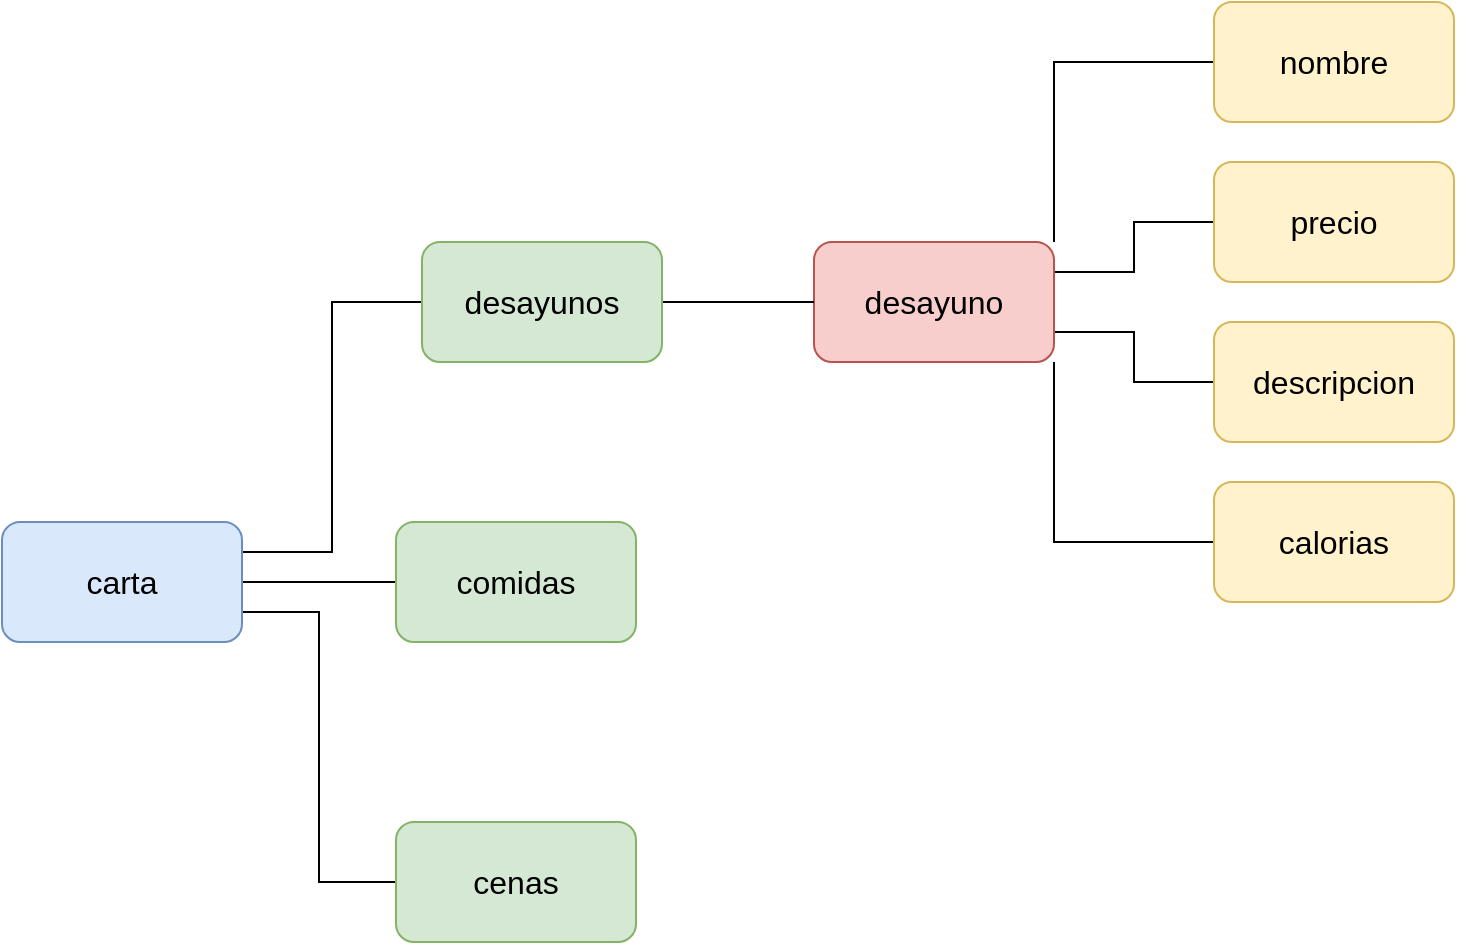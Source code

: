 <mxfile version="26.0.14">
  <diagram name="Página-1" id="F-59LpEhGO85rMhETLUA">
    <mxGraphModel dx="867" dy="737" grid="1" gridSize="10" guides="1" tooltips="1" connect="1" arrows="1" fold="1" page="1" pageScale="1" pageWidth="827" pageHeight="1169" math="0" shadow="0">
      <root>
        <mxCell id="0" />
        <mxCell id="1" parent="0" />
        <mxCell id="BgHW2qUL_H9sj69DfNEI-9" style="edgeStyle=orthogonalEdgeStyle;rounded=0;orthogonalLoop=1;jettySize=auto;html=1;exitX=1;exitY=0.25;exitDx=0;exitDy=0;entryX=0;entryY=0.5;entryDx=0;entryDy=0;endArrow=none;startFill=0;" parent="1" source="BgHW2qUL_H9sj69DfNEI-1" target="BgHW2qUL_H9sj69DfNEI-8" edge="1">
          <mxGeometry relative="1" as="geometry" />
        </mxCell>
        <mxCell id="BgHW2qUL_H9sj69DfNEI-22" style="edgeStyle=orthogonalEdgeStyle;rounded=0;orthogonalLoop=1;jettySize=auto;html=1;exitX=1;exitY=0.5;exitDx=0;exitDy=0;entryX=0;entryY=0.5;entryDx=0;entryDy=0;endArrow=none;startFill=0;" parent="1" source="BgHW2qUL_H9sj69DfNEI-1" target="BgHW2qUL_H9sj69DfNEI-20" edge="1">
          <mxGeometry relative="1" as="geometry" />
        </mxCell>
        <mxCell id="BgHW2qUL_H9sj69DfNEI-23" style="edgeStyle=orthogonalEdgeStyle;rounded=0;orthogonalLoop=1;jettySize=auto;html=1;exitX=1;exitY=0.75;exitDx=0;exitDy=0;entryX=0;entryY=0.5;entryDx=0;entryDy=0;endArrow=none;startFill=0;" parent="1" source="BgHW2qUL_H9sj69DfNEI-1" target="BgHW2qUL_H9sj69DfNEI-21" edge="1">
          <mxGeometry relative="1" as="geometry" />
        </mxCell>
        <mxCell id="BgHW2qUL_H9sj69DfNEI-1" value="&lt;font style=&quot;font-size: 16px;&quot;&gt;carta&lt;/font&gt;" style="rounded=1;whiteSpace=wrap;html=1;fillColor=#dae8fc;strokeColor=#6c8ebf;" parent="1" vertex="1">
          <mxGeometry x="8" y="290" width="120" height="60" as="geometry" />
        </mxCell>
        <mxCell id="BgHW2qUL_H9sj69DfNEI-16" style="edgeStyle=orthogonalEdgeStyle;rounded=0;orthogonalLoop=1;jettySize=auto;html=1;exitX=1;exitY=0;exitDx=0;exitDy=0;entryX=0;entryY=0.5;entryDx=0;entryDy=0;endArrow=none;startFill=0;" parent="1" source="BgHW2qUL_H9sj69DfNEI-2" target="BgHW2qUL_H9sj69DfNEI-4" edge="1">
          <mxGeometry relative="1" as="geometry" />
        </mxCell>
        <mxCell id="BgHW2qUL_H9sj69DfNEI-17" style="edgeStyle=orthogonalEdgeStyle;rounded=0;orthogonalLoop=1;jettySize=auto;html=1;exitX=1;exitY=0.25;exitDx=0;exitDy=0;entryX=0;entryY=0.5;entryDx=0;entryDy=0;endArrow=none;startFill=0;" parent="1" source="BgHW2qUL_H9sj69DfNEI-2" target="BgHW2qUL_H9sj69DfNEI-7" edge="1">
          <mxGeometry relative="1" as="geometry" />
        </mxCell>
        <mxCell id="BgHW2qUL_H9sj69DfNEI-18" style="edgeStyle=orthogonalEdgeStyle;rounded=0;orthogonalLoop=1;jettySize=auto;html=1;exitX=1;exitY=0.75;exitDx=0;exitDy=0;entryX=0;entryY=0.5;entryDx=0;entryDy=0;endArrow=none;startFill=0;" parent="1" source="BgHW2qUL_H9sj69DfNEI-2" target="BgHW2qUL_H9sj69DfNEI-6" edge="1">
          <mxGeometry relative="1" as="geometry" />
        </mxCell>
        <mxCell id="BgHW2qUL_H9sj69DfNEI-19" style="edgeStyle=orthogonalEdgeStyle;rounded=0;orthogonalLoop=1;jettySize=auto;html=1;exitX=1;exitY=1;exitDx=0;exitDy=0;entryX=0;entryY=0.5;entryDx=0;entryDy=0;endArrow=none;startFill=0;" parent="1" source="BgHW2qUL_H9sj69DfNEI-2" target="BgHW2qUL_H9sj69DfNEI-5" edge="1">
          <mxGeometry relative="1" as="geometry" />
        </mxCell>
        <mxCell id="BgHW2qUL_H9sj69DfNEI-2" value="&lt;font style=&quot;font-size: 16px;&quot;&gt;desayuno&lt;/font&gt;" style="rounded=1;whiteSpace=wrap;html=1;fillColor=#f8cecc;strokeColor=#b85450;" parent="1" vertex="1">
          <mxGeometry x="414" y="150" width="120" height="60" as="geometry" />
        </mxCell>
        <mxCell id="BgHW2qUL_H9sj69DfNEI-4" value="&lt;font style=&quot;font-size: 16px;&quot;&gt;nombre&lt;/font&gt;" style="rounded=1;whiteSpace=wrap;html=1;fillColor=#fff2cc;strokeColor=#d6b656;" parent="1" vertex="1">
          <mxGeometry x="614" y="30" width="120" height="60" as="geometry" />
        </mxCell>
        <mxCell id="BgHW2qUL_H9sj69DfNEI-5" value="&lt;font style=&quot;font-size: 16px;&quot;&gt;calorias&lt;/font&gt;" style="rounded=1;whiteSpace=wrap;html=1;fillColor=#fff2cc;strokeColor=#d6b656;" parent="1" vertex="1">
          <mxGeometry x="614" y="270" width="120" height="60" as="geometry" />
        </mxCell>
        <mxCell id="BgHW2qUL_H9sj69DfNEI-6" value="&lt;font style=&quot;font-size: 16px;&quot;&gt;descripcion&lt;/font&gt;" style="rounded=1;whiteSpace=wrap;html=1;fillColor=#fff2cc;strokeColor=#d6b656;" parent="1" vertex="1">
          <mxGeometry x="614" y="190" width="120" height="60" as="geometry" />
        </mxCell>
        <mxCell id="BgHW2qUL_H9sj69DfNEI-7" value="&lt;font style=&quot;font-size: 16px;&quot;&gt;precio&lt;/font&gt;" style="rounded=1;whiteSpace=wrap;html=1;fillColor=#fff2cc;strokeColor=#d6b656;" parent="1" vertex="1">
          <mxGeometry x="614" y="110" width="120" height="60" as="geometry" />
        </mxCell>
        <mxCell id="BgHW2qUL_H9sj69DfNEI-14" style="edgeStyle=orthogonalEdgeStyle;rounded=0;orthogonalLoop=1;jettySize=auto;html=1;exitX=1;exitY=0.5;exitDx=0;exitDy=0;entryX=0;entryY=0.5;entryDx=0;entryDy=0;endArrow=none;startFill=0;" parent="1" source="BgHW2qUL_H9sj69DfNEI-8" target="BgHW2qUL_H9sj69DfNEI-2" edge="1">
          <mxGeometry relative="1" as="geometry" />
        </mxCell>
        <mxCell id="BgHW2qUL_H9sj69DfNEI-8" value="&lt;font style=&quot;font-size: 16px;&quot;&gt;desayunos&lt;/font&gt;" style="rounded=1;whiteSpace=wrap;html=1;fillColor=#d5e8d4;strokeColor=#82b366;" parent="1" vertex="1">
          <mxGeometry x="218" y="150" width="120" height="60" as="geometry" />
        </mxCell>
        <mxCell id="BgHW2qUL_H9sj69DfNEI-20" value="&lt;font style=&quot;font-size: 16px;&quot;&gt;comidas&lt;/font&gt;" style="rounded=1;whiteSpace=wrap;html=1;fillColor=#d5e8d4;strokeColor=#82b366;" parent="1" vertex="1">
          <mxGeometry x="205" y="290" width="120" height="60" as="geometry" />
        </mxCell>
        <mxCell id="BgHW2qUL_H9sj69DfNEI-21" value="&lt;font style=&quot;font-size: 16px;&quot;&gt;cenas&lt;/font&gt;" style="rounded=1;whiteSpace=wrap;html=1;fillColor=#d5e8d4;strokeColor=#82b366;" parent="1" vertex="1">
          <mxGeometry x="205" y="440" width="120" height="60" as="geometry" />
        </mxCell>
      </root>
    </mxGraphModel>
  </diagram>
</mxfile>

